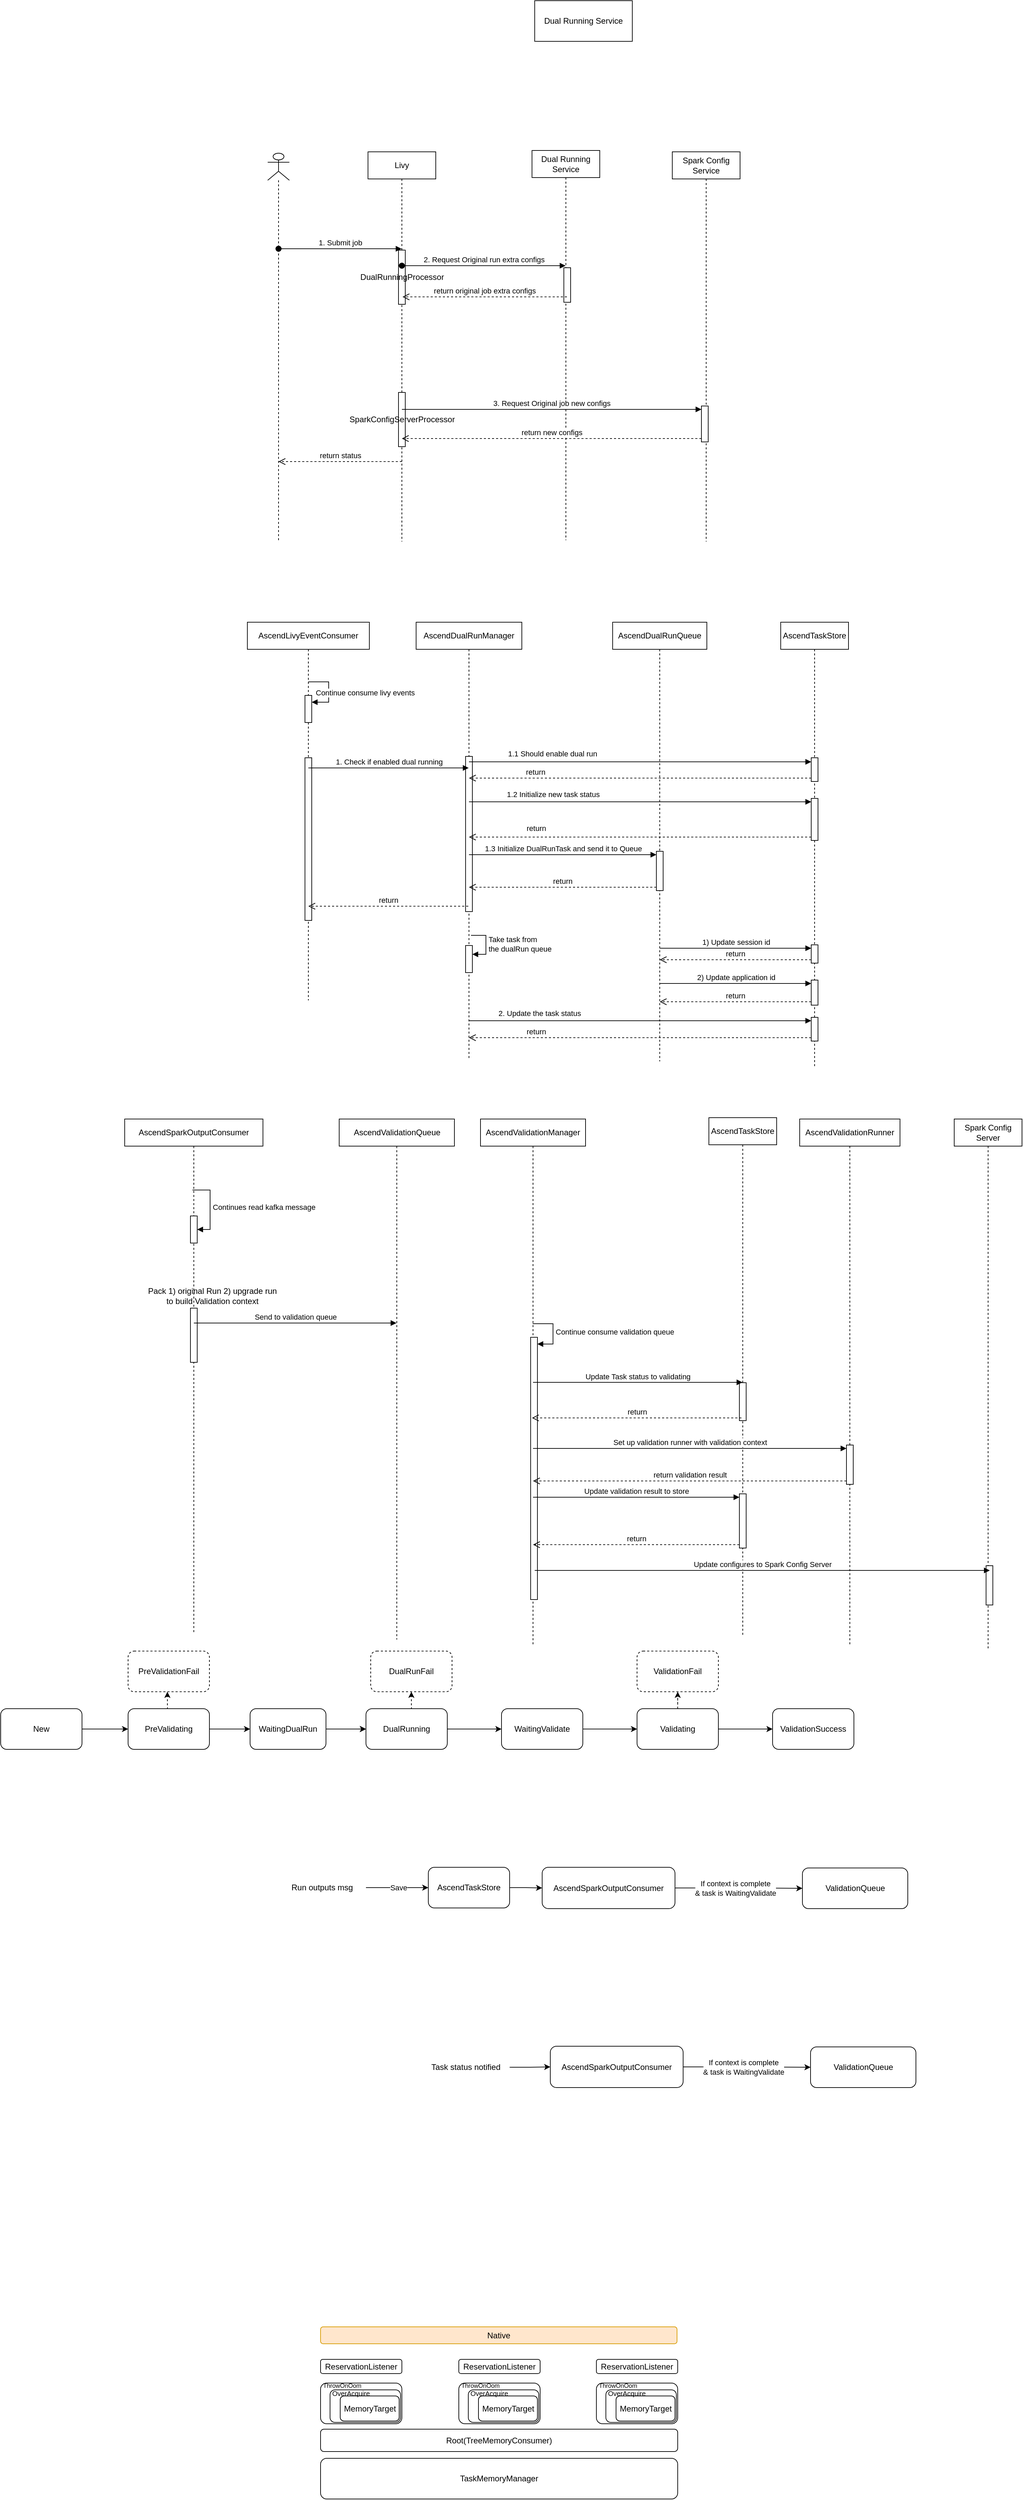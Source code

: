 <mxfile version="24.7.17">
  <diagram name="Page-1" id="Ebigb-Bm71CrsAPugMe9">
    <mxGraphModel dx="2234" dy="785" grid="0" gridSize="10" guides="1" tooltips="1" connect="1" arrows="1" fold="1" page="0" pageScale="1" pageWidth="827" pageHeight="1169" math="0" shadow="0">
      <root>
        <mxCell id="0" />
        <mxCell id="1" parent="0" />
        <mxCell id="AuG3FRn_L_Xpiaep_0qI-7" value="Dual Running Service" style="rounded=0;whiteSpace=wrap;html=1;" parent="1" vertex="1">
          <mxGeometry x="32" y="388" width="144" height="60" as="geometry" />
        </mxCell>
        <mxCell id="AuG3FRn_L_Xpiaep_0qI-18" value="Livy" style="shape=umlLifeline;perimeter=lifelinePerimeter;whiteSpace=wrap;html=1;container=1;dropTarget=0;collapsible=0;recursiveResize=0;outlineConnect=0;portConstraint=eastwest;newEdgeStyle={&quot;curved&quot;:0,&quot;rounded&quot;:0};" parent="1" vertex="1">
          <mxGeometry x="-214" y="611" width="100" height="575" as="geometry" />
        </mxCell>
        <mxCell id="AuG3FRn_L_Xpiaep_0qI-24" value="DualRunningProcessor" style="html=1;points=[[0,0,0,0,5],[0,1,0,0,-5],[1,0,0,0,5],[1,1,0,0,-5]];perimeter=orthogonalPerimeter;outlineConnect=0;targetShapes=umlLifeline;portConstraint=eastwest;newEdgeStyle={&quot;curved&quot;:0,&quot;rounded&quot;:0};" parent="AuG3FRn_L_Xpiaep_0qI-18" vertex="1">
          <mxGeometry x="45" y="145" width="10" height="80" as="geometry" />
        </mxCell>
        <mxCell id="AuG3FRn_L_Xpiaep_0qI-28" value="SparkConfigServerProcessor" style="html=1;points=[[0,0,0,0,5],[0,1,0,0,-5],[1,0,0,0,5],[1,1,0,0,-5]];perimeter=orthogonalPerimeter;outlineConnect=0;targetShapes=umlLifeline;portConstraint=eastwest;newEdgeStyle={&quot;curved&quot;:0,&quot;rounded&quot;:0};" parent="AuG3FRn_L_Xpiaep_0qI-18" vertex="1">
          <mxGeometry x="45" y="355" width="10" height="80" as="geometry" />
        </mxCell>
        <mxCell id="AuG3FRn_L_Xpiaep_0qI-19" value="" style="shape=umlLifeline;perimeter=lifelinePerimeter;whiteSpace=wrap;html=1;container=1;dropTarget=0;collapsible=0;recursiveResize=0;outlineConnect=0;portConstraint=eastwest;newEdgeStyle={&quot;curved&quot;:0,&quot;rounded&quot;:0};participant=umlActor;" parent="1" vertex="1">
          <mxGeometry x="-362" y="613" width="32" height="571" as="geometry" />
        </mxCell>
        <mxCell id="AuG3FRn_L_Xpiaep_0qI-20" value="Dual Running Service" style="shape=umlLifeline;perimeter=lifelinePerimeter;whiteSpace=wrap;html=1;container=1;dropTarget=0;collapsible=0;recursiveResize=0;outlineConnect=0;portConstraint=eastwest;newEdgeStyle={&quot;curved&quot;:0,&quot;rounded&quot;:0};" parent="1" vertex="1">
          <mxGeometry x="28" y="609" width="100" height="575" as="geometry" />
        </mxCell>
        <mxCell id="AuG3FRn_L_Xpiaep_0qI-26" value="" style="html=1;points=[[0,0,0,0,5],[0,1,0,0,-5],[1,0,0,0,5],[1,1,0,0,-5]];perimeter=orthogonalPerimeter;outlineConnect=0;targetShapes=umlLifeline;portConstraint=eastwest;newEdgeStyle={&quot;curved&quot;:0,&quot;rounded&quot;:0};" parent="AuG3FRn_L_Xpiaep_0qI-20" vertex="1">
          <mxGeometry x="47" y="173" width="10" height="51" as="geometry" />
        </mxCell>
        <mxCell id="AuG3FRn_L_Xpiaep_0qI-23" value="1. Submit job" style="html=1;verticalAlign=bottom;startArrow=oval;startFill=1;endArrow=block;startSize=8;curved=0;rounded=0;" parent="1" target="AuG3FRn_L_Xpiaep_0qI-18" edge="1">
          <mxGeometry width="60" relative="1" as="geometry">
            <mxPoint x="-346" y="754" as="sourcePoint" />
            <mxPoint x="-286" y="754" as="targetPoint" />
          </mxGeometry>
        </mxCell>
        <mxCell id="AuG3FRn_L_Xpiaep_0qI-25" value="2. Request Original run extra configs" style="html=1;verticalAlign=bottom;startArrow=oval;startFill=1;endArrow=block;startSize=8;curved=0;rounded=0;" parent="1" edge="1">
          <mxGeometry width="60" relative="1" as="geometry">
            <mxPoint x="-164" y="779" as="sourcePoint" />
            <mxPoint x="77.5" y="779" as="targetPoint" />
          </mxGeometry>
        </mxCell>
        <mxCell id="AuG3FRn_L_Xpiaep_0qI-27" value="return original job extra configs" style="html=1;verticalAlign=bottom;endArrow=open;dashed=1;endSize=8;curved=0;rounded=0;" parent="1" edge="1">
          <mxGeometry relative="1" as="geometry">
            <mxPoint x="79.5" y="825" as="sourcePoint" />
            <mxPoint x="-163" y="825" as="targetPoint" />
          </mxGeometry>
        </mxCell>
        <mxCell id="AuG3FRn_L_Xpiaep_0qI-29" value="Spark Config Service" style="shape=umlLifeline;perimeter=lifelinePerimeter;whiteSpace=wrap;html=1;container=1;dropTarget=0;collapsible=0;recursiveResize=0;outlineConnect=0;portConstraint=eastwest;newEdgeStyle={&quot;curved&quot;:0,&quot;rounded&quot;:0};" parent="1" vertex="1">
          <mxGeometry x="235" y="611" width="100" height="575" as="geometry" />
        </mxCell>
        <mxCell id="AuG3FRn_L_Xpiaep_0qI-31" value="" style="html=1;points=[[0,0,0,0,5],[0,1,0,0,-5],[1,0,0,0,5],[1,1,0,0,-5]];perimeter=orthogonalPerimeter;outlineConnect=0;targetShapes=umlLifeline;portConstraint=eastwest;newEdgeStyle={&quot;curved&quot;:0,&quot;rounded&quot;:0};" parent="AuG3FRn_L_Xpiaep_0qI-29" vertex="1">
          <mxGeometry x="43" y="375" width="10" height="53" as="geometry" />
        </mxCell>
        <mxCell id="AuG3FRn_L_Xpiaep_0qI-32" value="3. Request Original job new configs" style="html=1;verticalAlign=bottom;endArrow=block;curved=0;rounded=0;entryX=0;entryY=0;entryDx=0;entryDy=5;" parent="1" source="AuG3FRn_L_Xpiaep_0qI-18" target="AuG3FRn_L_Xpiaep_0qI-31" edge="1">
          <mxGeometry relative="1" as="geometry">
            <mxPoint x="210" y="979" as="sourcePoint" />
          </mxGeometry>
        </mxCell>
        <mxCell id="AuG3FRn_L_Xpiaep_0qI-33" value="return new configs" style="html=1;verticalAlign=bottom;endArrow=open;dashed=1;endSize=8;curved=0;rounded=0;exitX=0;exitY=1;exitDx=0;exitDy=-5;" parent="1" source="AuG3FRn_L_Xpiaep_0qI-31" target="AuG3FRn_L_Xpiaep_0qI-18" edge="1">
          <mxGeometry relative="1" as="geometry">
            <mxPoint x="210" y="1049" as="targetPoint" />
          </mxGeometry>
        </mxCell>
        <mxCell id="AuG3FRn_L_Xpiaep_0qI-34" value="return status" style="html=1;verticalAlign=bottom;endArrow=open;dashed=1;endSize=8;curved=0;rounded=0;" parent="1" target="AuG3FRn_L_Xpiaep_0qI-19" edge="1">
          <mxGeometry relative="1" as="geometry">
            <mxPoint x="-164" y="1068" as="sourcePoint" />
            <mxPoint x="-244" y="1068" as="targetPoint" />
          </mxGeometry>
        </mxCell>
        <mxCell id="AuG3FRn_L_Xpiaep_0qI-35" value="AscendLivyEventConsumer" style="shape=umlLifeline;perimeter=lifelinePerimeter;whiteSpace=wrap;html=1;container=1;dropTarget=0;collapsible=0;recursiveResize=0;outlineConnect=0;portConstraint=eastwest;newEdgeStyle={&quot;curved&quot;:0,&quot;rounded&quot;:0};" parent="1" vertex="1">
          <mxGeometry x="-392" y="1305" width="180" height="558" as="geometry" />
        </mxCell>
        <mxCell id="AuG3FRn_L_Xpiaep_0qI-43" value="" style="html=1;points=[[0,0,0,0,5],[0,1,0,0,-5],[1,0,0,0,5],[1,1,0,0,-5]];perimeter=orthogonalPerimeter;outlineConnect=0;targetShapes=umlLifeline;portConstraint=eastwest;newEdgeStyle={&quot;curved&quot;:0,&quot;rounded&quot;:0};" parent="AuG3FRn_L_Xpiaep_0qI-35" vertex="1">
          <mxGeometry x="85" y="200" width="10" height="240" as="geometry" />
        </mxCell>
        <mxCell id="TLrPw7dI0EC6EL-AitkG-3" value="" style="html=1;points=[[0,0,0,0,5],[0,1,0,0,-5],[1,0,0,0,5],[1,1,0,0,-5]];perimeter=orthogonalPerimeter;outlineConnect=0;targetShapes=umlLifeline;portConstraint=eastwest;newEdgeStyle={&quot;curved&quot;:0,&quot;rounded&quot;:0};" parent="AuG3FRn_L_Xpiaep_0qI-35" vertex="1">
          <mxGeometry x="85" y="108" width="10" height="40" as="geometry" />
        </mxCell>
        <mxCell id="TLrPw7dI0EC6EL-AitkG-4" value="Continue consume livy events" style="html=1;align=left;spacingLeft=2;endArrow=block;rounded=0;edgeStyle=orthogonalEdgeStyle;curved=0;rounded=0;" parent="AuG3FRn_L_Xpiaep_0qI-35" target="TLrPw7dI0EC6EL-AitkG-3" edge="1">
          <mxGeometry x="0.953" y="-14" relative="1" as="geometry">
            <mxPoint x="90" y="88" as="sourcePoint" />
            <Array as="points">
              <mxPoint x="120" y="118" />
            </Array>
            <mxPoint as="offset" />
          </mxGeometry>
        </mxCell>
        <mxCell id="AuG3FRn_L_Xpiaep_0qI-46" value="AscendDualRunManager" style="shape=umlLifeline;perimeter=lifelinePerimeter;whiteSpace=wrap;html=1;container=1;dropTarget=0;collapsible=0;recursiveResize=0;outlineConnect=0;portConstraint=eastwest;newEdgeStyle={&quot;curved&quot;:0,&quot;rounded&quot;:0};" parent="1" vertex="1">
          <mxGeometry x="-143" y="1305" width="156" height="645" as="geometry" />
        </mxCell>
        <mxCell id="AuG3FRn_L_Xpiaep_0qI-47" value="" style="html=1;points=[[0,0,0,0,5],[0,1,0,0,-5],[1,0,0,0,5],[1,1,0,0,-5]];perimeter=orthogonalPerimeter;outlineConnect=0;targetShapes=umlLifeline;portConstraint=eastwest;newEdgeStyle={&quot;curved&quot;:0,&quot;rounded&quot;:0};" parent="AuG3FRn_L_Xpiaep_0qI-46" vertex="1">
          <mxGeometry x="73" y="198" width="10" height="229" as="geometry" />
        </mxCell>
        <mxCell id="KbIHMXOwM4G_5358gfrq-24" value="" style="html=1;points=[[0,0,0,0,5],[0,1,0,0,-5],[1,0,0,0,5],[1,1,0,0,-5]];perimeter=orthogonalPerimeter;outlineConnect=0;targetShapes=umlLifeline;portConstraint=eastwest;newEdgeStyle={&quot;curved&quot;:0,&quot;rounded&quot;:0};" parent="AuG3FRn_L_Xpiaep_0qI-46" vertex="1">
          <mxGeometry x="73" y="477" width="10" height="40" as="geometry" />
        </mxCell>
        <mxCell id="KbIHMXOwM4G_5358gfrq-25" value="Take task from&amp;nbsp;&lt;div&gt;the dualRun queue&lt;/div&gt;" style="html=1;align=left;spacingLeft=2;endArrow=block;rounded=0;edgeStyle=orthogonalEdgeStyle;curved=0;rounded=0;" parent="AuG3FRn_L_Xpiaep_0qI-46" target="KbIHMXOwM4G_5358gfrq-24" edge="1">
          <mxGeometry relative="1" as="geometry">
            <mxPoint x="81" y="462" as="sourcePoint" />
            <Array as="points">
              <mxPoint x="103" y="490" />
            </Array>
          </mxGeometry>
        </mxCell>
        <mxCell id="AuG3FRn_L_Xpiaep_0qI-49" value="1. Check if enabled dual running" style="html=1;verticalAlign=bottom;endArrow=block;curved=0;rounded=0;" parent="1" source="AuG3FRn_L_Xpiaep_0qI-35" target="AuG3FRn_L_Xpiaep_0qI-46" edge="1">
          <mxGeometry width="80" relative="1" as="geometry">
            <mxPoint x="-275" y="1501" as="sourcePoint" />
            <mxPoint x="-195" y="1501" as="targetPoint" />
            <Array as="points">
              <mxPoint x="-242" y="1520" />
            </Array>
          </mxGeometry>
        </mxCell>
        <mxCell id="AuG3FRn_L_Xpiaep_0qI-52" value="AscendTaskStore" style="shape=umlLifeline;perimeter=lifelinePerimeter;whiteSpace=wrap;html=1;container=1;dropTarget=0;collapsible=0;recursiveResize=0;outlineConnect=0;portConstraint=eastwest;newEdgeStyle={&quot;curved&quot;:0,&quot;rounded&quot;:0};" parent="1" vertex="1">
          <mxGeometry x="395" y="1305" width="100" height="657" as="geometry" />
        </mxCell>
        <mxCell id="AuG3FRn_L_Xpiaep_0qI-53" value="" style="html=1;points=[[0,0,0,0,5],[0,1,0,0,-5],[1,0,0,0,5],[1,1,0,0,-5]];perimeter=orthogonalPerimeter;outlineConnect=0;targetShapes=umlLifeline;portConstraint=eastwest;newEdgeStyle={&quot;curved&quot;:0,&quot;rounded&quot;:0};" parent="AuG3FRn_L_Xpiaep_0qI-52" vertex="1">
          <mxGeometry x="45" y="200" width="10" height="35" as="geometry" />
        </mxCell>
        <mxCell id="AuG3FRn_L_Xpiaep_0qI-56" value="" style="html=1;points=[[0,0,0,0,5],[0,1,0,0,-5],[1,0,0,0,5],[1,1,0,0,-5]];perimeter=orthogonalPerimeter;outlineConnect=0;targetShapes=umlLifeline;portConstraint=eastwest;newEdgeStyle={&quot;curved&quot;:0,&quot;rounded&quot;:0};" parent="AuG3FRn_L_Xpiaep_0qI-52" vertex="1">
          <mxGeometry x="45" y="260" width="10" height="62" as="geometry" />
        </mxCell>
        <mxCell id="KbIHMXOwM4G_5358gfrq-26" value="" style="html=1;points=[[0,0,0,0,5],[0,1,0,0,-5],[1,0,0,0,5],[1,1,0,0,-5]];perimeter=orthogonalPerimeter;outlineConnect=0;targetShapes=umlLifeline;portConstraint=eastwest;newEdgeStyle={&quot;curved&quot;:0,&quot;rounded&quot;:0};" parent="AuG3FRn_L_Xpiaep_0qI-52" vertex="1">
          <mxGeometry x="45" y="476" width="10" height="27" as="geometry" />
        </mxCell>
        <mxCell id="KbIHMXOwM4G_5358gfrq-29" value="" style="html=1;points=[[0,0,0,0,5],[0,1,0,0,-5],[1,0,0,0,5],[1,1,0,0,-5]];perimeter=orthogonalPerimeter;outlineConnect=0;targetShapes=umlLifeline;portConstraint=eastwest;newEdgeStyle={&quot;curved&quot;:0,&quot;rounded&quot;:0};" parent="AuG3FRn_L_Xpiaep_0qI-52" vertex="1">
          <mxGeometry x="45" y="528" width="10" height="37" as="geometry" />
        </mxCell>
        <mxCell id="KbIHMXOwM4G_5358gfrq-32" value="" style="html=1;points=[[0,0,0,0,5],[0,1,0,0,-5],[1,0,0,0,5],[1,1,0,0,-5]];perimeter=orthogonalPerimeter;outlineConnect=0;targetShapes=umlLifeline;portConstraint=eastwest;newEdgeStyle={&quot;curved&quot;:0,&quot;rounded&quot;:0};" parent="AuG3FRn_L_Xpiaep_0qI-52" vertex="1">
          <mxGeometry x="45" y="583" width="10" height="35" as="geometry" />
        </mxCell>
        <mxCell id="AuG3FRn_L_Xpiaep_0qI-54" value="1.1 Should enable dual run" style="html=1;verticalAlign=bottom;endArrow=block;curved=0;rounded=0;" parent="1" source="AuG3FRn_L_Xpiaep_0qI-46" target="AuG3FRn_L_Xpiaep_0qI-53" edge="1">
          <mxGeometry x="-0.513" y="3" width="80" relative="1" as="geometry">
            <mxPoint x="-38" y="1509" as="sourcePoint" />
            <mxPoint x="42" y="1509" as="targetPoint" />
            <mxPoint as="offset" />
            <Array as="points">
              <mxPoint x="181" y="1511" />
            </Array>
          </mxGeometry>
        </mxCell>
        <mxCell id="AuG3FRn_L_Xpiaep_0qI-55" value="return" style="html=1;verticalAlign=bottom;endArrow=open;dashed=1;endSize=8;curved=0;rounded=0;exitX=0;exitY=1;exitDx=0;exitDy=-5;exitPerimeter=0;" parent="1" source="AuG3FRn_L_Xpiaep_0qI-53" target="AuG3FRn_L_Xpiaep_0qI-46" edge="1">
          <mxGeometry x="0.611" relative="1" as="geometry">
            <mxPoint x="190" y="1542" as="sourcePoint" />
            <mxPoint x="110" y="1542" as="targetPoint" />
            <mxPoint as="offset" />
          </mxGeometry>
        </mxCell>
        <mxCell id="AuG3FRn_L_Xpiaep_0qI-57" value="1.2 Initialize new task status" style="html=1;verticalAlign=bottom;endArrow=block;curved=0;rounded=0;entryX=0;entryY=0;entryDx=0;entryDy=5;" parent="1" source="AuG3FRn_L_Xpiaep_0qI-46" target="AuG3FRn_L_Xpiaep_0qI-56" edge="1">
          <mxGeometry x="-0.514" y="2" relative="1" as="geometry">
            <mxPoint x="117" y="1570" as="sourcePoint" />
            <mxPoint x="1" as="offset" />
          </mxGeometry>
        </mxCell>
        <mxCell id="AuG3FRn_L_Xpiaep_0qI-58" value="return" style="html=1;verticalAlign=bottom;endArrow=open;dashed=1;endSize=8;curved=0;rounded=0;exitX=0;exitY=1;exitDx=0;exitDy=-5;" parent="1" source="AuG3FRn_L_Xpiaep_0qI-56" target="AuG3FRn_L_Xpiaep_0qI-46" edge="1">
          <mxGeometry x="0.607" y="-4" relative="1" as="geometry">
            <mxPoint x="117" y="1640" as="targetPoint" />
            <mxPoint as="offset" />
          </mxGeometry>
        </mxCell>
        <mxCell id="AuG3FRn_L_Xpiaep_0qI-59" value="AscendDualRunQueue" style="shape=umlLifeline;perimeter=lifelinePerimeter;whiteSpace=wrap;html=1;container=1;dropTarget=0;collapsible=0;recursiveResize=0;outlineConnect=0;portConstraint=eastwest;newEdgeStyle={&quot;curved&quot;:0,&quot;rounded&quot;:0};" parent="1" vertex="1">
          <mxGeometry x="147" y="1305" width="139" height="648" as="geometry" />
        </mxCell>
        <mxCell id="AuG3FRn_L_Xpiaep_0qI-62" value="" style="html=1;points=[[0,0,0,0,5],[0,1,0,0,-5],[1,0,0,0,5],[1,1,0,0,-5]];perimeter=orthogonalPerimeter;outlineConnect=0;targetShapes=umlLifeline;portConstraint=eastwest;newEdgeStyle={&quot;curved&quot;:0,&quot;rounded&quot;:0};" parent="AuG3FRn_L_Xpiaep_0qI-59" vertex="1">
          <mxGeometry x="64.5" y="338" width="10" height="58" as="geometry" />
        </mxCell>
        <mxCell id="AuG3FRn_L_Xpiaep_0qI-63" value="1.3 Initialize DualRunTask and send it to Queue" style="html=1;verticalAlign=bottom;endArrow=block;curved=0;rounded=0;entryX=0;entryY=0;entryDx=0;entryDy=5;" parent="1" source="AuG3FRn_L_Xpiaep_0qI-46" target="AuG3FRn_L_Xpiaep_0qI-62" edge="1">
          <mxGeometry relative="1" as="geometry">
            <mxPoint x="334" y="1651" as="sourcePoint" />
          </mxGeometry>
        </mxCell>
        <mxCell id="AuG3FRn_L_Xpiaep_0qI-64" value="return" style="html=1;verticalAlign=bottom;endArrow=open;dashed=1;endSize=8;curved=0;rounded=0;exitX=0;exitY=1;exitDx=0;exitDy=-5;" parent="1" source="AuG3FRn_L_Xpiaep_0qI-62" target="AuG3FRn_L_Xpiaep_0qI-46" edge="1">
          <mxGeometry relative="1" as="geometry">
            <mxPoint x="334" y="1721" as="targetPoint" />
          </mxGeometry>
        </mxCell>
        <mxCell id="AuG3FRn_L_Xpiaep_0qI-65" value="AscendValidationManager" style="shape=umlLifeline;perimeter=lifelinePerimeter;whiteSpace=wrap;html=1;container=1;dropTarget=0;collapsible=0;recursiveResize=0;outlineConnect=0;portConstraint=eastwest;newEdgeStyle={&quot;curved&quot;:0,&quot;rounded&quot;:0};" parent="1" vertex="1">
          <mxGeometry x="-48" y="2038" width="155" height="777" as="geometry" />
        </mxCell>
        <mxCell id="DmJoxFddULVMHlRJaVPf-3" value="" style="html=1;points=[[0,0,0,0,5],[0,1,0,0,-5],[1,0,0,0,5],[1,1,0,0,-5]];perimeter=orthogonalPerimeter;outlineConnect=0;targetShapes=umlLifeline;portConstraint=eastwest;newEdgeStyle={&quot;curved&quot;:0,&quot;rounded&quot;:0};" parent="AuG3FRn_L_Xpiaep_0qI-65" vertex="1">
          <mxGeometry x="74" y="322" width="10" height="387" as="geometry" />
        </mxCell>
        <mxCell id="DmJoxFddULVMHlRJaVPf-4" value="Continue consume validation queue" style="html=1;align=left;spacingLeft=2;endArrow=block;rounded=0;edgeStyle=orthogonalEdgeStyle;curved=0;rounded=0;" parent="AuG3FRn_L_Xpiaep_0qI-65" target="DmJoxFddULVMHlRJaVPf-3" edge="1">
          <mxGeometry relative="1" as="geometry">
            <mxPoint x="77" y="302" as="sourcePoint" />
            <Array as="points">
              <mxPoint x="107" y="332" />
            </Array>
          </mxGeometry>
        </mxCell>
        <mxCell id="AuG3FRn_L_Xpiaep_0qI-66" value="AscendSparkOutputConsumer" style="shape=umlLifeline;perimeter=lifelinePerimeter;whiteSpace=wrap;html=1;container=1;dropTarget=0;collapsible=0;recursiveResize=0;outlineConnect=0;portConstraint=eastwest;newEdgeStyle={&quot;curved&quot;:0,&quot;rounded&quot;:0};" parent="1" vertex="1">
          <mxGeometry x="-573" y="2038" width="204" height="759" as="geometry" />
        </mxCell>
        <mxCell id="AuG3FRn_L_Xpiaep_0qI-69" value="" style="html=1;points=[[0,0,0,0,5],[0,1,0,0,-5],[1,0,0,0,5],[1,1,0,0,-5]];perimeter=orthogonalPerimeter;outlineConnect=0;targetShapes=umlLifeline;portConstraint=eastwest;newEdgeStyle={&quot;curved&quot;:0,&quot;rounded&quot;:0};" parent="AuG3FRn_L_Xpiaep_0qI-66" vertex="1">
          <mxGeometry x="97" y="143" width="10" height="40" as="geometry" />
        </mxCell>
        <mxCell id="AuG3FRn_L_Xpiaep_0qI-70" value="Continues read kafka message" style="html=1;align=left;spacingLeft=2;endArrow=block;rounded=0;edgeStyle=orthogonalEdgeStyle;curved=0;rounded=0;exitX=0.49;exitY=0.138;exitDx=0;exitDy=0;exitPerimeter=0;" parent="AuG3FRn_L_Xpiaep_0qI-66" source="AuG3FRn_L_Xpiaep_0qI-66" target="AuG3FRn_L_Xpiaep_0qI-69" edge="1">
          <mxGeometry relative="1" as="geometry">
            <mxPoint x="108" y="122" as="sourcePoint" />
            <Array as="points">
              <mxPoint x="126" y="105" />
              <mxPoint x="126" y="163" />
            </Array>
          </mxGeometry>
        </mxCell>
        <mxCell id="AuG3FRn_L_Xpiaep_0qI-74" value="" style="html=1;points=[[0,0,0,0,5],[0,1,0,0,-5],[1,0,0,0,5],[1,1,0,0,-5]];perimeter=orthogonalPerimeter;outlineConnect=0;targetShapes=umlLifeline;portConstraint=eastwest;newEdgeStyle={&quot;curved&quot;:0,&quot;rounded&quot;:0};" parent="AuG3FRn_L_Xpiaep_0qI-66" vertex="1">
          <mxGeometry x="97" y="279" width="10" height="80" as="geometry" />
        </mxCell>
        <mxCell id="AuG3FRn_L_Xpiaep_0qI-75" value="Pack 1) original Run 2) upgrade run to build Validation context" style="text;html=1;align=center;verticalAlign=middle;whiteSpace=wrap;rounded=0;" parent="1" vertex="1">
          <mxGeometry x="-543" y="2284" width="199" height="30" as="geometry" />
        </mxCell>
        <mxCell id="DmJoxFddULVMHlRJaVPf-1" value="AscendValidationQueue" style="shape=umlLifeline;perimeter=lifelinePerimeter;whiteSpace=wrap;html=1;container=1;dropTarget=0;collapsible=0;recursiveResize=0;outlineConnect=0;portConstraint=eastwest;newEdgeStyle={&quot;curved&quot;:0,&quot;rounded&quot;:0};" parent="1" vertex="1">
          <mxGeometry x="-256.5" y="2038" width="170" height="768" as="geometry" />
        </mxCell>
        <mxCell id="DmJoxFddULVMHlRJaVPf-2" value="Send to validation queue" style="html=1;verticalAlign=bottom;endArrow=block;curved=0;rounded=0;" parent="1" source="AuG3FRn_L_Xpiaep_0qI-66" target="DmJoxFddULVMHlRJaVPf-1" edge="1">
          <mxGeometry width="80" relative="1" as="geometry">
            <mxPoint x="-419" y="2351" as="sourcePoint" />
            <mxPoint x="-339" y="2351" as="targetPoint" />
            <Array as="points">
              <mxPoint x="-316" y="2339" />
            </Array>
          </mxGeometry>
        </mxCell>
        <mxCell id="DmJoxFddULVMHlRJaVPf-5" value="AscendTaskStore" style="shape=umlLifeline;perimeter=lifelinePerimeter;whiteSpace=wrap;html=1;container=1;dropTarget=0;collapsible=0;recursiveResize=0;outlineConnect=0;portConstraint=eastwest;newEdgeStyle={&quot;curved&quot;:0,&quot;rounded&quot;:0};" parent="1" vertex="1">
          <mxGeometry x="289" y="2036" width="100" height="765" as="geometry" />
        </mxCell>
        <mxCell id="DmJoxFddULVMHlRJaVPf-9" value="" style="html=1;points=[[0,0,0,0,5],[0,1,0,0,-5],[1,0,0,0,5],[1,1,0,0,-5]];perimeter=orthogonalPerimeter;outlineConnect=0;targetShapes=umlLifeline;portConstraint=eastwest;newEdgeStyle={&quot;curved&quot;:0,&quot;rounded&quot;:0};" parent="DmJoxFddULVMHlRJaVPf-5" vertex="1">
          <mxGeometry x="45" y="391" width="10" height="56" as="geometry" />
        </mxCell>
        <mxCell id="DmJoxFddULVMHlRJaVPf-16" value="" style="html=1;points=[[0,0,0,0,5],[0,1,0,0,-5],[1,0,0,0,5],[1,1,0,0,-5]];perimeter=orthogonalPerimeter;outlineConnect=0;targetShapes=umlLifeline;portConstraint=eastwest;newEdgeStyle={&quot;curved&quot;:0,&quot;rounded&quot;:0};" parent="DmJoxFddULVMHlRJaVPf-5" vertex="1">
          <mxGeometry x="45" y="555" width="10" height="80" as="geometry" />
        </mxCell>
        <mxCell id="DmJoxFddULVMHlRJaVPf-8" value="Update Task status to validating" style="html=1;verticalAlign=bottom;endArrow=block;curved=0;rounded=0;" parent="1" source="AuG3FRn_L_Xpiaep_0qI-65" target="DmJoxFddULVMHlRJaVPf-5" edge="1">
          <mxGeometry width="80" relative="1" as="geometry">
            <mxPoint x="58" y="2423" as="sourcePoint" />
            <mxPoint x="138" y="2423" as="targetPoint" />
          </mxGeometry>
        </mxCell>
        <mxCell id="DmJoxFddULVMHlRJaVPf-10" value="return" style="html=1;verticalAlign=bottom;endArrow=open;dashed=1;endSize=8;curved=0;rounded=0;" parent="1" edge="1">
          <mxGeometry relative="1" as="geometry">
            <mxPoint x="337" y="2479" as="sourcePoint" />
            <mxPoint x="28" y="2479" as="targetPoint" />
          </mxGeometry>
        </mxCell>
        <mxCell id="DmJoxFddULVMHlRJaVPf-11" value="AscendValidationRunner" style="shape=umlLifeline;perimeter=lifelinePerimeter;whiteSpace=wrap;html=1;container=1;dropTarget=0;collapsible=0;recursiveResize=0;outlineConnect=0;portConstraint=eastwest;newEdgeStyle={&quot;curved&quot;:0,&quot;rounded&quot;:0};" parent="1" vertex="1">
          <mxGeometry x="423" y="2038" width="148" height="776" as="geometry" />
        </mxCell>
        <mxCell id="DmJoxFddULVMHlRJaVPf-13" value="" style="html=1;points=[[0,0,0,0,5],[0,1,0,0,-5],[1,0,0,0,5],[1,1,0,0,-5]];perimeter=orthogonalPerimeter;outlineConnect=0;targetShapes=umlLifeline;portConstraint=eastwest;newEdgeStyle={&quot;curved&quot;:0,&quot;rounded&quot;:0};" parent="DmJoxFddULVMHlRJaVPf-11" vertex="1">
          <mxGeometry x="69" y="481" width="10" height="58" as="geometry" />
        </mxCell>
        <mxCell id="DmJoxFddULVMHlRJaVPf-14" value="Set up validation runner with validation context" style="html=1;verticalAlign=bottom;endArrow=block;curved=0;rounded=0;entryX=0;entryY=0;entryDx=0;entryDy=5;" parent="1" source="AuG3FRn_L_Xpiaep_0qI-65" target="DmJoxFddULVMHlRJaVPf-13" edge="1">
          <mxGeometry relative="1" as="geometry">
            <mxPoint x="551" y="2526" as="sourcePoint" />
          </mxGeometry>
        </mxCell>
        <mxCell id="DmJoxFddULVMHlRJaVPf-15" value="return validation result" style="html=1;verticalAlign=bottom;endArrow=open;dashed=1;endSize=8;curved=0;rounded=0;exitX=0;exitY=1;exitDx=0;exitDy=-5;" parent="1" source="DmJoxFddULVMHlRJaVPf-13" target="AuG3FRn_L_Xpiaep_0qI-65" edge="1">
          <mxGeometry relative="1" as="geometry">
            <mxPoint x="551" y="2596" as="targetPoint" />
          </mxGeometry>
        </mxCell>
        <mxCell id="DmJoxFddULVMHlRJaVPf-17" value="Update validation result to store" style="html=1;verticalAlign=bottom;endArrow=block;curved=0;rounded=0;entryX=0;entryY=0;entryDx=0;entryDy=5;" parent="1" source="AuG3FRn_L_Xpiaep_0qI-65" target="DmJoxFddULVMHlRJaVPf-16" edge="1">
          <mxGeometry relative="1" as="geometry">
            <mxPoint x="290" y="2598" as="sourcePoint" />
          </mxGeometry>
        </mxCell>
        <mxCell id="DmJoxFddULVMHlRJaVPf-18" value="return" style="html=1;verticalAlign=bottom;endArrow=open;dashed=1;endSize=8;curved=0;rounded=0;exitX=0;exitY=1;exitDx=0;exitDy=-5;" parent="1" source="DmJoxFddULVMHlRJaVPf-16" target="AuG3FRn_L_Xpiaep_0qI-65" edge="1">
          <mxGeometry relative="1" as="geometry">
            <mxPoint x="290" y="2668" as="targetPoint" />
          </mxGeometry>
        </mxCell>
        <mxCell id="DmJoxFddULVMHlRJaVPf-22" value="Spark Config Server" style="shape=umlLifeline;perimeter=lifelinePerimeter;whiteSpace=wrap;html=1;container=1;dropTarget=0;collapsible=0;recursiveResize=0;outlineConnect=0;portConstraint=eastwest;newEdgeStyle={&quot;curved&quot;:0,&quot;rounded&quot;:0};" parent="1" vertex="1">
          <mxGeometry x="651" y="2038" width="100" height="782" as="geometry" />
        </mxCell>
        <mxCell id="DmJoxFddULVMHlRJaVPf-23" value="" style="html=1;points=[[0,0,0,0,5],[0,1,0,0,-5],[1,0,0,0,5],[1,1,0,0,-5]];perimeter=orthogonalPerimeter;outlineConnect=0;targetShapes=umlLifeline;portConstraint=eastwest;newEdgeStyle={&quot;curved&quot;:0,&quot;rounded&quot;:0};" parent="DmJoxFddULVMHlRJaVPf-22" vertex="1">
          <mxGeometry x="47" y="659" width="10" height="58" as="geometry" />
        </mxCell>
        <mxCell id="DmJoxFddULVMHlRJaVPf-24" value="Update configures to Spark Config Server" style="html=1;verticalAlign=bottom;endArrow=block;curved=0;rounded=0;" parent="1" edge="1">
          <mxGeometry width="80" relative="1" as="geometry">
            <mxPoint x="32" y="2704" as="sourcePoint" />
            <mxPoint x="703.5" y="2704" as="targetPoint" />
          </mxGeometry>
        </mxCell>
        <mxCell id="btJ12CXPb4DE6qDq3Y4i-8" value="" style="edgeStyle=orthogonalEdgeStyle;rounded=0;orthogonalLoop=1;jettySize=auto;html=1;" parent="1" source="SisEvimYVbDfr8r66gL8-1" target="btJ12CXPb4DE6qDq3Y4i-7" edge="1">
          <mxGeometry relative="1" as="geometry" />
        </mxCell>
        <mxCell id="btJ12CXPb4DE6qDq3Y4i-6" value="New" style="rounded=1;whiteSpace=wrap;html=1;" parent="1" vertex="1">
          <mxGeometry x="-756" y="2908" width="120" height="60" as="geometry" />
        </mxCell>
        <mxCell id="btJ12CXPb4DE6qDq3Y4i-10" value="" style="edgeStyle=orthogonalEdgeStyle;rounded=0;orthogonalLoop=1;jettySize=auto;html=1;exitX=0.5;exitY=0;exitDx=0;exitDy=0;entryX=0.5;entryY=1;entryDx=0;entryDy=0;dashed=1;" parent="1" source="btJ12CXPb4DE6qDq3Y4i-7" target="btJ12CXPb4DE6qDq3Y4i-9" edge="1">
          <mxGeometry relative="1" as="geometry" />
        </mxCell>
        <mxCell id="btJ12CXPb4DE6qDq3Y4i-12" value="" style="edgeStyle=orthogonalEdgeStyle;rounded=0;orthogonalLoop=1;jettySize=auto;html=1;" parent="1" source="btJ12CXPb4DE6qDq3Y4i-7" target="btJ12CXPb4DE6qDq3Y4i-11" edge="1">
          <mxGeometry relative="1" as="geometry" />
        </mxCell>
        <mxCell id="btJ12CXPb4DE6qDq3Y4i-7" value="DualRunning" style="whiteSpace=wrap;html=1;rounded=1;" parent="1" vertex="1">
          <mxGeometry x="-217" y="2908" width="120" height="60" as="geometry" />
        </mxCell>
        <mxCell id="btJ12CXPb4DE6qDq3Y4i-9" value="DualRunFail" style="whiteSpace=wrap;html=1;rounded=1;dashed=1;" parent="1" vertex="1">
          <mxGeometry x="-210" y="2823" width="120" height="60" as="geometry" />
        </mxCell>
        <mxCell id="btJ12CXPb4DE6qDq3Y4i-14" value="" style="edgeStyle=orthogonalEdgeStyle;rounded=0;orthogonalLoop=1;jettySize=auto;html=1;" parent="1" source="btJ12CXPb4DE6qDq3Y4i-11" target="btJ12CXPb4DE6qDq3Y4i-13" edge="1">
          <mxGeometry relative="1" as="geometry" />
        </mxCell>
        <mxCell id="btJ12CXPb4DE6qDq3Y4i-11" value="WaitingValidate" style="whiteSpace=wrap;html=1;rounded=1;" parent="1" vertex="1">
          <mxGeometry x="-17" y="2908" width="120" height="60" as="geometry" />
        </mxCell>
        <mxCell id="btJ12CXPb4DE6qDq3Y4i-16" value="" style="edgeStyle=orthogonalEdgeStyle;rounded=0;orthogonalLoop=1;jettySize=auto;html=1;dashed=1;" parent="1" source="btJ12CXPb4DE6qDq3Y4i-13" target="btJ12CXPb4DE6qDq3Y4i-15" edge="1">
          <mxGeometry relative="1" as="geometry" />
        </mxCell>
        <mxCell id="btJ12CXPb4DE6qDq3Y4i-18" value="" style="edgeStyle=orthogonalEdgeStyle;rounded=0;orthogonalLoop=1;jettySize=auto;html=1;" parent="1" source="btJ12CXPb4DE6qDq3Y4i-13" target="btJ12CXPb4DE6qDq3Y4i-17" edge="1">
          <mxGeometry relative="1" as="geometry" />
        </mxCell>
        <mxCell id="btJ12CXPb4DE6qDq3Y4i-13" value="Validating" style="whiteSpace=wrap;html=1;rounded=1;" parent="1" vertex="1">
          <mxGeometry x="183" y="2908" width="120" height="60" as="geometry" />
        </mxCell>
        <mxCell id="btJ12CXPb4DE6qDq3Y4i-15" value="ValidationFail" style="whiteSpace=wrap;html=1;rounded=1;dashed=1;" parent="1" vertex="1">
          <mxGeometry x="183" y="2823" width="120" height="60" as="geometry" />
        </mxCell>
        <mxCell id="btJ12CXPb4DE6qDq3Y4i-17" value="ValidationSuccess" style="whiteSpace=wrap;html=1;rounded=1;" parent="1" vertex="1">
          <mxGeometry x="383" y="2908" width="120" height="60" as="geometry" />
        </mxCell>
        <mxCell id="KbIHMXOwM4G_5358gfrq-10" value="" style="edgeStyle=orthogonalEdgeStyle;rounded=0;orthogonalLoop=1;jettySize=auto;html=1;" parent="1" source="KbIHMXOwM4G_5358gfrq-1" target="KbIHMXOwM4G_5358gfrq-9" edge="1">
          <mxGeometry relative="1" as="geometry" />
        </mxCell>
        <mxCell id="KbIHMXOwM4G_5358gfrq-1" value="AscendTaskStore" style="rounded=1;whiteSpace=wrap;html=1;" parent="1" vertex="1">
          <mxGeometry x="-125" y="3142" width="120" height="60" as="geometry" />
        </mxCell>
        <mxCell id="KbIHMXOwM4G_5358gfrq-3" value="" style="edgeStyle=orthogonalEdgeStyle;rounded=0;orthogonalLoop=1;jettySize=auto;html=1;" parent="1" source="KbIHMXOwM4G_5358gfrq-2" target="KbIHMXOwM4G_5358gfrq-1" edge="1">
          <mxGeometry relative="1" as="geometry" />
        </mxCell>
        <mxCell id="-va1_nX_Opp8ms0g4nJj-1" value="Save" style="edgeLabel;html=1;align=center;verticalAlign=middle;resizable=0;points=[];" parent="KbIHMXOwM4G_5358gfrq-3" vertex="1" connectable="0">
          <mxGeometry x="0.078" y="-1" relative="1" as="geometry">
            <mxPoint x="-2" y="-1" as="offset" />
          </mxGeometry>
        </mxCell>
        <mxCell id="KbIHMXOwM4G_5358gfrq-2" value="Run outputs msg" style="text;html=1;align=center;verticalAlign=middle;whiteSpace=wrap;rounded=0;" parent="1" vertex="1">
          <mxGeometry x="-346" y="3157" width="129" height="30" as="geometry" />
        </mxCell>
        <mxCell id="KbIHMXOwM4G_5358gfrq-12" value="" style="edgeStyle=orthogonalEdgeStyle;rounded=0;orthogonalLoop=1;jettySize=auto;html=1;" parent="1" source="KbIHMXOwM4G_5358gfrq-9" target="KbIHMXOwM4G_5358gfrq-11" edge="1">
          <mxGeometry relative="1" as="geometry" />
        </mxCell>
        <mxCell id="KbIHMXOwM4G_5358gfrq-13" value="If context is complete&lt;div&gt;&amp;amp; task is WaitingValidate&lt;/div&gt;" style="edgeLabel;html=1;align=center;verticalAlign=middle;resizable=0;points=[];" parent="KbIHMXOwM4G_5358gfrq-12" vertex="1" connectable="0">
          <mxGeometry x="-0.359" y="-2" relative="1" as="geometry">
            <mxPoint x="28" y="-2" as="offset" />
          </mxGeometry>
        </mxCell>
        <mxCell id="KbIHMXOwM4G_5358gfrq-9" value="AscendSparkOutputConsumer" style="whiteSpace=wrap;html=1;rounded=1;" parent="1" vertex="1">
          <mxGeometry x="43" y="3142" width="196" height="61" as="geometry" />
        </mxCell>
        <mxCell id="KbIHMXOwM4G_5358gfrq-11" value="ValidationQueue" style="whiteSpace=wrap;html=1;rounded=1;" parent="1" vertex="1">
          <mxGeometry x="427" y="3143" width="155.5" height="60" as="geometry" />
        </mxCell>
        <mxCell id="KbIHMXOwM4G_5358gfrq-27" value="1) Update session id" style="html=1;verticalAlign=bottom;endArrow=block;curved=0;rounded=0;entryX=0;entryY=0;entryDx=0;entryDy=5;" parent="1" source="AuG3FRn_L_Xpiaep_0qI-59" target="KbIHMXOwM4G_5358gfrq-26" edge="1">
          <mxGeometry relative="1" as="geometry">
            <mxPoint x="368" y="1781" as="sourcePoint" />
          </mxGeometry>
        </mxCell>
        <mxCell id="KbIHMXOwM4G_5358gfrq-28" value="return" style="html=1;verticalAlign=bottom;endArrow=open;dashed=1;endSize=8;curved=0;rounded=0;exitX=0;exitY=1;exitDx=0;exitDy=-5;" parent="1" source="KbIHMXOwM4G_5358gfrq-26" target="AuG3FRn_L_Xpiaep_0qI-59" edge="1">
          <mxGeometry relative="1" as="geometry">
            <mxPoint x="368" y="1851" as="targetPoint" />
          </mxGeometry>
        </mxCell>
        <mxCell id="KbIHMXOwM4G_5358gfrq-30" value="2) Update application id" style="html=1;verticalAlign=bottom;endArrow=block;curved=0;rounded=0;entryX=0;entryY=0;entryDx=0;entryDy=5;" parent="1" source="AuG3FRn_L_Xpiaep_0qI-59" target="KbIHMXOwM4G_5358gfrq-29" edge="1">
          <mxGeometry relative="1" as="geometry">
            <mxPoint x="368" y="1833" as="sourcePoint" />
          </mxGeometry>
        </mxCell>
        <mxCell id="KbIHMXOwM4G_5358gfrq-31" value="return" style="html=1;verticalAlign=bottom;endArrow=open;dashed=1;endSize=8;curved=0;rounded=0;exitX=0;exitY=1;exitDx=0;exitDy=-5;" parent="1" source="KbIHMXOwM4G_5358gfrq-29" target="AuG3FRn_L_Xpiaep_0qI-59" edge="1">
          <mxGeometry relative="1" as="geometry">
            <mxPoint x="368" y="1903" as="targetPoint" />
          </mxGeometry>
        </mxCell>
        <mxCell id="KbIHMXOwM4G_5358gfrq-34" value="return" style="html=1;verticalAlign=bottom;endArrow=open;dashed=1;endSize=8;curved=0;rounded=0;exitX=0;exitY=1;exitDx=0;exitDy=-5;" parent="1" source="KbIHMXOwM4G_5358gfrq-32" target="AuG3FRn_L_Xpiaep_0qI-46" edge="1">
          <mxGeometry x="0.607" relative="1" as="geometry">
            <mxPoint x="368" y="1958" as="targetPoint" />
            <mxPoint as="offset" />
          </mxGeometry>
        </mxCell>
        <mxCell id="KbIHMXOwM4G_5358gfrq-33" value="2. Update the task status" style="html=1;verticalAlign=bottom;endArrow=block;curved=0;rounded=0;entryX=0;entryY=0;entryDx=0;entryDy=5;" parent="1" source="AuG3FRn_L_Xpiaep_0qI-46" target="KbIHMXOwM4G_5358gfrq-32" edge="1">
          <mxGeometry x="-0.59" y="2" relative="1" as="geometry">
            <mxPoint x="368" y="1888" as="sourcePoint" />
            <mxPoint as="offset" />
          </mxGeometry>
        </mxCell>
        <mxCell id="TLrPw7dI0EC6EL-AitkG-5" value="return" style="html=1;verticalAlign=bottom;endArrow=open;dashed=1;endSize=8;curved=0;rounded=0;" parent="1" target="AuG3FRn_L_Xpiaep_0qI-35" edge="1">
          <mxGeometry relative="1" as="geometry">
            <mxPoint x="-66" y="1724" as="sourcePoint" />
            <mxPoint x="-146" y="1724" as="targetPoint" />
          </mxGeometry>
        </mxCell>
        <mxCell id="-va1_nX_Opp8ms0g4nJj-5" value="" style="edgeStyle=orthogonalEdgeStyle;rounded=0;orthogonalLoop=1;jettySize=auto;html=1;exitX=1;exitY=0.5;exitDx=0;exitDy=0;" parent="1" source="-va1_nX_Opp8ms0g4nJj-9" target="-va1_nX_Opp8ms0g4nJj-13" edge="1">
          <mxGeometry relative="1" as="geometry">
            <mxPoint x="7" y="3436" as="sourcePoint" />
          </mxGeometry>
        </mxCell>
        <mxCell id="-va1_nX_Opp8ms0g4nJj-9" value="Task status notified" style="text;html=1;align=center;verticalAlign=middle;whiteSpace=wrap;rounded=0;" parent="1" vertex="1">
          <mxGeometry x="-134" y="3422" width="129" height="30" as="geometry" />
        </mxCell>
        <mxCell id="-va1_nX_Opp8ms0g4nJj-11" value="" style="edgeStyle=orthogonalEdgeStyle;rounded=0;orthogonalLoop=1;jettySize=auto;html=1;" parent="1" source="-va1_nX_Opp8ms0g4nJj-13" target="-va1_nX_Opp8ms0g4nJj-14" edge="1">
          <mxGeometry relative="1" as="geometry" />
        </mxCell>
        <mxCell id="-va1_nX_Opp8ms0g4nJj-12" value="If context is complete&lt;div&gt;&amp;amp; task is WaitingValidate&lt;/div&gt;" style="edgeLabel;html=1;align=center;verticalAlign=middle;resizable=0;points=[];" parent="-va1_nX_Opp8ms0g4nJj-11" vertex="1" connectable="0">
          <mxGeometry x="-0.359" y="-2" relative="1" as="geometry">
            <mxPoint x="28" y="-2" as="offset" />
          </mxGeometry>
        </mxCell>
        <mxCell id="-va1_nX_Opp8ms0g4nJj-13" value="AscendSparkOutputConsumer" style="whiteSpace=wrap;html=1;rounded=1;" parent="1" vertex="1">
          <mxGeometry x="55" y="3406" width="196" height="61" as="geometry" />
        </mxCell>
        <mxCell id="-va1_nX_Opp8ms0g4nJj-14" value="ValidationQueue" style="whiteSpace=wrap;html=1;rounded=1;" parent="1" vertex="1">
          <mxGeometry x="439" y="3407" width="155.5" height="60" as="geometry" />
        </mxCell>
        <mxCell id="G_fLw-SgOS9koAcOZdGY-2" value="TaskMemoryManager" style="rounded=1;whiteSpace=wrap;html=1;" parent="1" vertex="1">
          <mxGeometry x="-284" y="4014" width="527" height="60" as="geometry" />
        </mxCell>
        <mxCell id="G_fLw-SgOS9koAcOZdGY-5" value="Root(TreeMemoryConsumer)" style="rounded=1;whiteSpace=wrap;html=1;" parent="1" vertex="1">
          <mxGeometry x="-284" y="3971" width="527" height="33" as="geometry" />
        </mxCell>
        <mxCell id="G_fLw-SgOS9koAcOZdGY-13" value="" style="group" parent="1" vertex="1" connectable="0">
          <mxGeometry x="-80" y="3892" width="120" height="71" as="geometry" />
        </mxCell>
        <mxCell id="G_fLw-SgOS9koAcOZdGY-14" value="" style="rounded=1;whiteSpace=wrap;html=1;" parent="G_fLw-SgOS9koAcOZdGY-13" vertex="1">
          <mxGeometry y="11" width="120" height="60" as="geometry" />
        </mxCell>
        <mxCell id="G_fLw-SgOS9koAcOZdGY-15" value="" style="rounded=1;whiteSpace=wrap;html=1;" parent="G_fLw-SgOS9koAcOZdGY-13" vertex="1">
          <mxGeometry x="14" y="21" width="104" height="48" as="geometry" />
        </mxCell>
        <mxCell id="G_fLw-SgOS9koAcOZdGY-16" value="" style="rounded=1;whiteSpace=wrap;html=1;" parent="G_fLw-SgOS9koAcOZdGY-13" vertex="1">
          <mxGeometry x="29" y="30" width="87" height="37" as="geometry" />
        </mxCell>
        <mxCell id="G_fLw-SgOS9koAcOZdGY-17" value="ThrowOnOom" style="text;html=1;align=center;verticalAlign=middle;whiteSpace=wrap;rounded=0;fontSize=9;" parent="G_fLw-SgOS9koAcOZdGY-13" vertex="1">
          <mxGeometry x="2" width="60" height="30" as="geometry" />
        </mxCell>
        <mxCell id="G_fLw-SgOS9koAcOZdGY-18" value="OverAcquire" style="text;html=1;align=center;verticalAlign=middle;whiteSpace=wrap;rounded=0;fontSize=10;" parent="G_fLw-SgOS9koAcOZdGY-13" vertex="1">
          <mxGeometry x="15" y="11" width="60" height="30" as="geometry" />
        </mxCell>
        <mxCell id="G_fLw-SgOS9koAcOZdGY-19" value="MemoryTarget" style="text;html=1;align=center;verticalAlign=middle;whiteSpace=wrap;rounded=0;" parent="G_fLw-SgOS9koAcOZdGY-13" vertex="1">
          <mxGeometry x="43" y="34" width="60" height="30" as="geometry" />
        </mxCell>
        <mxCell id="G_fLw-SgOS9koAcOZdGY-20" value="" style="group" parent="1" vertex="1" connectable="0">
          <mxGeometry x="123" y="3892" width="120" height="71" as="geometry" />
        </mxCell>
        <mxCell id="G_fLw-SgOS9koAcOZdGY-21" value="" style="rounded=1;whiteSpace=wrap;html=1;" parent="G_fLw-SgOS9koAcOZdGY-20" vertex="1">
          <mxGeometry y="11" width="120" height="60" as="geometry" />
        </mxCell>
        <mxCell id="G_fLw-SgOS9koAcOZdGY-22" value="" style="rounded=1;whiteSpace=wrap;html=1;" parent="G_fLw-SgOS9koAcOZdGY-20" vertex="1">
          <mxGeometry x="14" y="21" width="104" height="48" as="geometry" />
        </mxCell>
        <mxCell id="G_fLw-SgOS9koAcOZdGY-23" value="" style="rounded=1;whiteSpace=wrap;html=1;" parent="G_fLw-SgOS9koAcOZdGY-20" vertex="1">
          <mxGeometry x="29" y="30" width="87" height="37" as="geometry" />
        </mxCell>
        <mxCell id="G_fLw-SgOS9koAcOZdGY-24" value="ThrowOnOom" style="text;html=1;align=center;verticalAlign=middle;whiteSpace=wrap;rounded=0;fontSize=9;" parent="G_fLw-SgOS9koAcOZdGY-20" vertex="1">
          <mxGeometry x="2" width="60" height="30" as="geometry" />
        </mxCell>
        <mxCell id="G_fLw-SgOS9koAcOZdGY-25" value="OverAcquire" style="text;html=1;align=center;verticalAlign=middle;whiteSpace=wrap;rounded=0;fontSize=10;" parent="G_fLw-SgOS9koAcOZdGY-20" vertex="1">
          <mxGeometry x="15" y="11" width="60" height="30" as="geometry" />
        </mxCell>
        <mxCell id="G_fLw-SgOS9koAcOZdGY-26" value="MemoryTarget" style="text;html=1;align=center;verticalAlign=middle;whiteSpace=wrap;rounded=0;" parent="G_fLw-SgOS9koAcOZdGY-20" vertex="1">
          <mxGeometry x="43" y="34" width="60" height="30" as="geometry" />
        </mxCell>
        <mxCell id="G_fLw-SgOS9koAcOZdGY-27" value="" style="group" parent="1" vertex="1" connectable="0">
          <mxGeometry x="-284" y="3892" width="120" height="71" as="geometry" />
        </mxCell>
        <mxCell id="G_fLw-SgOS9koAcOZdGY-6" value="" style="rounded=1;whiteSpace=wrap;html=1;container=0;" parent="G_fLw-SgOS9koAcOZdGY-27" vertex="1">
          <mxGeometry y="11" width="120" height="60" as="geometry" />
        </mxCell>
        <mxCell id="G_fLw-SgOS9koAcOZdGY-7" value="" style="rounded=1;whiteSpace=wrap;html=1;container=0;" parent="G_fLw-SgOS9koAcOZdGY-27" vertex="1">
          <mxGeometry x="14" y="21" width="104" height="48" as="geometry" />
        </mxCell>
        <mxCell id="G_fLw-SgOS9koAcOZdGY-8" value="" style="rounded=1;whiteSpace=wrap;html=1;container=0;" parent="G_fLw-SgOS9koAcOZdGY-27" vertex="1">
          <mxGeometry x="29" y="30" width="87" height="37" as="geometry" />
        </mxCell>
        <mxCell id="G_fLw-SgOS9koAcOZdGY-9" value="ThrowOnOom" style="text;html=1;align=center;verticalAlign=middle;whiteSpace=wrap;rounded=0;fontSize=9;container=0;" parent="G_fLw-SgOS9koAcOZdGY-27" vertex="1">
          <mxGeometry x="2" width="60" height="30" as="geometry" />
        </mxCell>
        <mxCell id="G_fLw-SgOS9koAcOZdGY-10" value="OverAcquire" style="text;html=1;align=center;verticalAlign=middle;whiteSpace=wrap;rounded=0;fontSize=10;container=0;" parent="G_fLw-SgOS9koAcOZdGY-27" vertex="1">
          <mxGeometry x="15" y="11" width="60" height="30" as="geometry" />
        </mxCell>
        <mxCell id="G_fLw-SgOS9koAcOZdGY-11" value="MemoryTarget" style="text;html=1;align=center;verticalAlign=middle;whiteSpace=wrap;rounded=0;container=0;" parent="G_fLw-SgOS9koAcOZdGY-27" vertex="1">
          <mxGeometry x="43" y="34" width="60" height="30" as="geometry" />
        </mxCell>
        <mxCell id="G_fLw-SgOS9koAcOZdGY-28" value="ReservationListener" style="rounded=1;whiteSpace=wrap;html=1;" parent="1" vertex="1">
          <mxGeometry x="-284" y="3868" width="120" height="21" as="geometry" />
        </mxCell>
        <mxCell id="G_fLw-SgOS9koAcOZdGY-29" value="ReservationListener" style="rounded=1;whiteSpace=wrap;html=1;" parent="1" vertex="1">
          <mxGeometry x="-80" y="3868" width="120" height="21" as="geometry" />
        </mxCell>
        <mxCell id="G_fLw-SgOS9koAcOZdGY-30" value="ReservationListener" style="rounded=1;whiteSpace=wrap;html=1;" parent="1" vertex="1">
          <mxGeometry x="123" y="3868" width="120" height="21" as="geometry" />
        </mxCell>
        <mxCell id="G_fLw-SgOS9koAcOZdGY-31" value="Native" style="rounded=1;whiteSpace=wrap;html=1;fillColor=#ffe6cc;strokeColor=#d79b00;" parent="1" vertex="1">
          <mxGeometry x="-284" y="3820" width="526" height="25" as="geometry" />
        </mxCell>
        <mxCell id="SisEvimYVbDfr8r66gL8-2" value="" style="edgeStyle=orthogonalEdgeStyle;rounded=0;orthogonalLoop=1;jettySize=auto;html=1;" edge="1" parent="1" source="btJ12CXPb4DE6qDq3Y4i-6" target="SisEvimYVbDfr8r66gL8-1">
          <mxGeometry relative="1" as="geometry">
            <mxPoint x="-636" y="2938" as="sourcePoint" />
            <mxPoint x="-367" y="2938" as="targetPoint" />
          </mxGeometry>
        </mxCell>
        <mxCell id="SisEvimYVbDfr8r66gL8-11" style="edgeStyle=orthogonalEdgeStyle;rounded=0;orthogonalLoop=1;jettySize=auto;html=1;entryX=0;entryY=0.5;entryDx=0;entryDy=0;" edge="1" parent="1" source="SisEvimYVbDfr8r66gL8-1" target="SisEvimYVbDfr8r66gL8-8">
          <mxGeometry relative="1" as="geometry" />
        </mxCell>
        <mxCell id="SisEvimYVbDfr8r66gL8-1" value="PreValidating" style="rounded=1;whiteSpace=wrap;html=1;" vertex="1" parent="1">
          <mxGeometry x="-568" y="2908" width="120" height="60" as="geometry" />
        </mxCell>
        <mxCell id="SisEvimYVbDfr8r66gL8-3" value="" style="edgeStyle=orthogonalEdgeStyle;rounded=0;orthogonalLoop=1;jettySize=auto;html=1;exitX=0.5;exitY=0;exitDx=0;exitDy=0;entryX=0.5;entryY=1;entryDx=0;entryDy=0;dashed=1;" edge="1" parent="1">
          <mxGeometry relative="1" as="geometry">
            <mxPoint x="-517" y="2908" as="sourcePoint" />
            <mxPoint x="-510" y="2883" as="targetPoint" />
          </mxGeometry>
        </mxCell>
        <mxCell id="SisEvimYVbDfr8r66gL8-7" value="PreValidationFail" style="whiteSpace=wrap;html=1;rounded=1;dashed=1;" vertex="1" parent="1">
          <mxGeometry x="-568" y="2823" width="120" height="60" as="geometry" />
        </mxCell>
        <mxCell id="SisEvimYVbDfr8r66gL8-12" style="edgeStyle=orthogonalEdgeStyle;rounded=0;orthogonalLoop=1;jettySize=auto;html=1;entryX=0;entryY=0.5;entryDx=0;entryDy=0;" edge="1" parent="1" source="SisEvimYVbDfr8r66gL8-8" target="btJ12CXPb4DE6qDq3Y4i-7">
          <mxGeometry relative="1" as="geometry" />
        </mxCell>
        <mxCell id="SisEvimYVbDfr8r66gL8-8" value="WaitingDualRun" style="rounded=1;whiteSpace=wrap;html=1;" vertex="1" parent="1">
          <mxGeometry x="-388" y="2908" width="112" height="60" as="geometry" />
        </mxCell>
      </root>
    </mxGraphModel>
  </diagram>
</mxfile>
